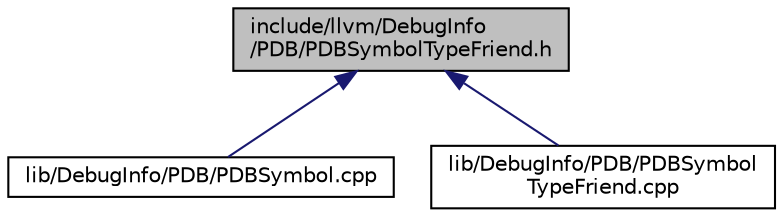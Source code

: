 digraph "include/llvm/DebugInfo/PDB/PDBSymbolTypeFriend.h"
{
 // LATEX_PDF_SIZE
  bgcolor="transparent";
  edge [fontname="Helvetica",fontsize="10",labelfontname="Helvetica",labelfontsize="10"];
  node [fontname="Helvetica",fontsize="10",shape="box"];
  Node1 [label="include/llvm/DebugInfo\l/PDB/PDBSymbolTypeFriend.h",height=0.2,width=0.4,color="black", fillcolor="grey75", style="filled", fontcolor="black",tooltip=" "];
  Node1 -> Node2 [dir="back",color="midnightblue",fontsize="10",style="solid",fontname="Helvetica"];
  Node2 [label="lib/DebugInfo/PDB/PDBSymbol.cpp",height=0.2,width=0.4,color="black",URL="$PDBSymbol_8cpp.html",tooltip=" "];
  Node1 -> Node3 [dir="back",color="midnightblue",fontsize="10",style="solid",fontname="Helvetica"];
  Node3 [label="lib/DebugInfo/PDB/PDBSymbol\lTypeFriend.cpp",height=0.2,width=0.4,color="black",URL="$PDBSymbolTypeFriend_8cpp.html",tooltip=" "];
}

